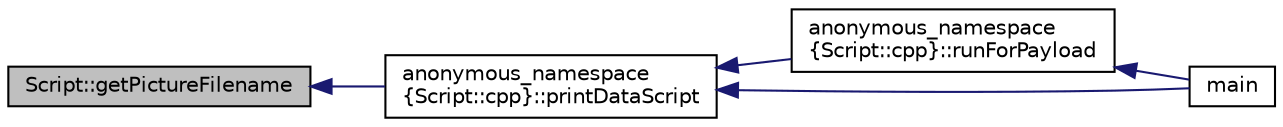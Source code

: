 digraph "Script::getPictureFilename"
{
 // INTERACTIVE_SVG=YES
  edge [fontname="Helvetica",fontsize="10",labelfontname="Helvetica",labelfontsize="10"];
  node [fontname="Helvetica",fontsize="10",shape=record];
  rankdir="LR";
  Node1 [label="Script::getPictureFilename",height=0.2,width=0.4,color="black", fillcolor="grey75", style="filled" fontcolor="black"];
  Node1 -> Node2 [dir="back",color="midnightblue",fontsize="10",style="solid",fontname="Helvetica"];
  Node2 [label="anonymous_namespace\l\{Script::cpp\}::printDataScript",height=0.2,width=0.4,color="black", fillcolor="white", style="filled",URL="$namespaceanonymous__namespace_02_script_8cpp_03.html#a25cc2ad1c249327f72b3e96e4e0f74ba"];
  Node2 -> Node3 [dir="back",color="midnightblue",fontsize="10",style="solid",fontname="Helvetica"];
  Node3 [label="anonymous_namespace\l\{Script::cpp\}::runForPayload",height=0.2,width=0.4,color="black", fillcolor="white", style="filled",URL="$namespaceanonymous__namespace_02_script_8cpp_03.html#a547161b03300d3d6f4872cdbee166187"];
  Node3 -> Node4 [dir="back",color="midnightblue",fontsize="10",style="solid",fontname="Helvetica"];
  Node4 [label="main",height=0.2,width=0.4,color="black", fillcolor="white", style="filled",URL="$test_2_script_8cpp.html#a0ddf1224851353fc92bfbff6f499fa97"];
  Node2 -> Node4 [dir="back",color="midnightblue",fontsize="10",style="solid",fontname="Helvetica"];
}
